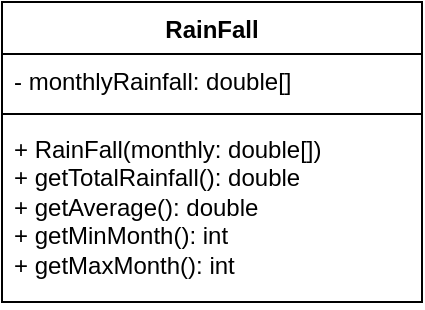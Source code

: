 <mxfile version="24.7.0" type="github">
  <diagram name="Page-1" id="Wu8qnI8EkqbMbkinVwJV">
    <mxGraphModel dx="1135" dy="69" grid="1" gridSize="10" guides="1" tooltips="1" connect="1" arrows="1" fold="1" page="0" pageScale="1" pageWidth="827" pageHeight="1169" math="0" shadow="0">
      <root>
        <mxCell id="0" />
        <mxCell id="1" parent="0" />
        <mxCell id="exG3C8JUwHEc_LniaptH-1" value="&lt;div&gt;RainFall&lt;/div&gt;&lt;div&gt;&lt;br&gt;&lt;/div&gt;" style="swimlane;fontStyle=1;align=center;verticalAlign=top;childLayout=stackLayout;horizontal=1;startSize=26;horizontalStack=0;resizeParent=1;resizeParentMax=0;resizeLast=0;collapsible=1;marginBottom=0;whiteSpace=wrap;html=1;" vertex="1" parent="1">
          <mxGeometry x="-100" y="430" width="210" height="150" as="geometry" />
        </mxCell>
        <mxCell id="exG3C8JUwHEc_LniaptH-2" value="- monthlyRainfall: double[]" style="text;strokeColor=none;fillColor=none;align=left;verticalAlign=top;spacingLeft=4;spacingRight=4;overflow=hidden;rotatable=0;points=[[0,0.5],[1,0.5]];portConstraint=eastwest;whiteSpace=wrap;html=1;" vertex="1" parent="exG3C8JUwHEc_LniaptH-1">
          <mxGeometry y="26" width="210" height="26" as="geometry" />
        </mxCell>
        <mxCell id="exG3C8JUwHEc_LniaptH-3" value="" style="line;strokeWidth=1;fillColor=none;align=left;verticalAlign=middle;spacingTop=-1;spacingLeft=3;spacingRight=3;rotatable=0;labelPosition=right;points=[];portConstraint=eastwest;strokeColor=inherit;" vertex="1" parent="exG3C8JUwHEc_LniaptH-1">
          <mxGeometry y="52" width="210" height="8" as="geometry" />
        </mxCell>
        <mxCell id="exG3C8JUwHEc_LniaptH-4" value="&lt;div&gt;+ RainFall(monthly: double[])&lt;/div&gt;&lt;div&gt;+ getTotalRainfall(): double&lt;/div&gt;&lt;div&gt;+ getAverage(): double&lt;/div&gt;&lt;div&gt;+ getMinMonth(): int&lt;/div&gt;&lt;div&gt;+ getMaxMonth(): int&lt;br&gt;&lt;/div&gt;" style="text;strokeColor=none;fillColor=none;align=left;verticalAlign=top;spacingLeft=4;spacingRight=4;overflow=hidden;rotatable=0;points=[[0,0.5],[1,0.5]];portConstraint=eastwest;whiteSpace=wrap;html=1;" vertex="1" parent="exG3C8JUwHEc_LniaptH-1">
          <mxGeometry y="60" width="210" height="90" as="geometry" />
        </mxCell>
      </root>
    </mxGraphModel>
  </diagram>
</mxfile>
